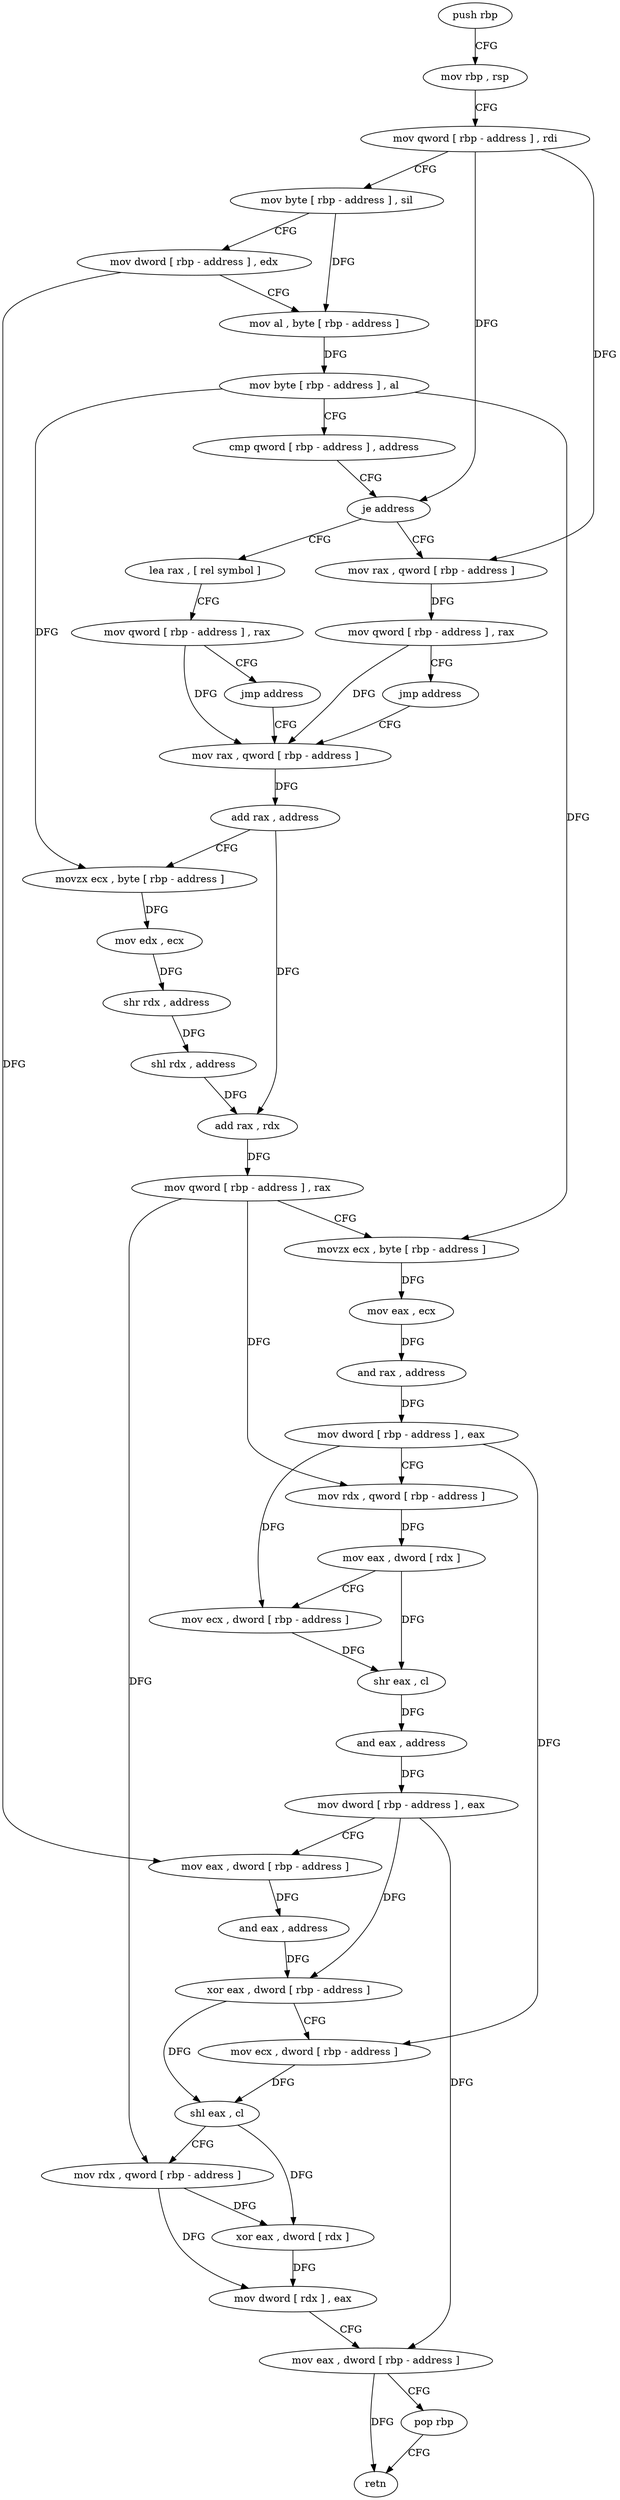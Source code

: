 digraph "func" {
"4227872" [label = "push rbp" ]
"4227873" [label = "mov rbp , rsp" ]
"4227876" [label = "mov qword [ rbp - address ] , rdi" ]
"4227880" [label = "mov byte [ rbp - address ] , sil" ]
"4227884" [label = "mov dword [ rbp - address ] , edx" ]
"4227887" [label = "mov al , byte [ rbp - address ]" ]
"4227890" [label = "mov byte [ rbp - address ] , al" ]
"4227893" [label = "cmp qword [ rbp - address ] , address" ]
"4227898" [label = "je address" ]
"4227917" [label = "lea rax , [ rel symbol ]" ]
"4227904" [label = "mov rax , qword [ rbp - address ]" ]
"4227924" [label = "mov qword [ rbp - address ] , rax" ]
"4227928" [label = "jmp address" ]
"4227933" [label = "mov rax , qword [ rbp - address ]" ]
"4227908" [label = "mov qword [ rbp - address ] , rax" ]
"4227912" [label = "jmp address" ]
"4227937" [label = "add rax , address" ]
"4227943" [label = "movzx ecx , byte [ rbp - address ]" ]
"4227947" [label = "mov edx , ecx" ]
"4227949" [label = "shr rdx , address" ]
"4227953" [label = "shl rdx , address" ]
"4227957" [label = "add rax , rdx" ]
"4227960" [label = "mov qword [ rbp - address ] , rax" ]
"4227964" [label = "movzx ecx , byte [ rbp - address ]" ]
"4227968" [label = "mov eax , ecx" ]
"4227970" [label = "and rax , address" ]
"4227976" [label = "mov dword [ rbp - address ] , eax" ]
"4227979" [label = "mov rdx , qword [ rbp - address ]" ]
"4227983" [label = "mov eax , dword [ rdx ]" ]
"4227985" [label = "mov ecx , dword [ rbp - address ]" ]
"4227988" [label = "shr eax , cl" ]
"4227990" [label = "and eax , address" ]
"4227993" [label = "mov dword [ rbp - address ] , eax" ]
"4227996" [label = "mov eax , dword [ rbp - address ]" ]
"4227999" [label = "and eax , address" ]
"4228002" [label = "xor eax , dword [ rbp - address ]" ]
"4228005" [label = "mov ecx , dword [ rbp - address ]" ]
"4228008" [label = "shl eax , cl" ]
"4228010" [label = "mov rdx , qword [ rbp - address ]" ]
"4228014" [label = "xor eax , dword [ rdx ]" ]
"4228016" [label = "mov dword [ rdx ] , eax" ]
"4228018" [label = "mov eax , dword [ rbp - address ]" ]
"4228021" [label = "pop rbp" ]
"4228022" [label = "retn" ]
"4227872" -> "4227873" [ label = "CFG" ]
"4227873" -> "4227876" [ label = "CFG" ]
"4227876" -> "4227880" [ label = "CFG" ]
"4227876" -> "4227898" [ label = "DFG" ]
"4227876" -> "4227904" [ label = "DFG" ]
"4227880" -> "4227884" [ label = "CFG" ]
"4227880" -> "4227887" [ label = "DFG" ]
"4227884" -> "4227887" [ label = "CFG" ]
"4227884" -> "4227996" [ label = "DFG" ]
"4227887" -> "4227890" [ label = "DFG" ]
"4227890" -> "4227893" [ label = "CFG" ]
"4227890" -> "4227943" [ label = "DFG" ]
"4227890" -> "4227964" [ label = "DFG" ]
"4227893" -> "4227898" [ label = "CFG" ]
"4227898" -> "4227917" [ label = "CFG" ]
"4227898" -> "4227904" [ label = "CFG" ]
"4227917" -> "4227924" [ label = "CFG" ]
"4227904" -> "4227908" [ label = "DFG" ]
"4227924" -> "4227928" [ label = "CFG" ]
"4227924" -> "4227933" [ label = "DFG" ]
"4227928" -> "4227933" [ label = "CFG" ]
"4227933" -> "4227937" [ label = "DFG" ]
"4227908" -> "4227912" [ label = "CFG" ]
"4227908" -> "4227933" [ label = "DFG" ]
"4227912" -> "4227933" [ label = "CFG" ]
"4227937" -> "4227943" [ label = "CFG" ]
"4227937" -> "4227957" [ label = "DFG" ]
"4227943" -> "4227947" [ label = "DFG" ]
"4227947" -> "4227949" [ label = "DFG" ]
"4227949" -> "4227953" [ label = "DFG" ]
"4227953" -> "4227957" [ label = "DFG" ]
"4227957" -> "4227960" [ label = "DFG" ]
"4227960" -> "4227964" [ label = "CFG" ]
"4227960" -> "4227979" [ label = "DFG" ]
"4227960" -> "4228010" [ label = "DFG" ]
"4227964" -> "4227968" [ label = "DFG" ]
"4227968" -> "4227970" [ label = "DFG" ]
"4227970" -> "4227976" [ label = "DFG" ]
"4227976" -> "4227979" [ label = "CFG" ]
"4227976" -> "4227985" [ label = "DFG" ]
"4227976" -> "4228005" [ label = "DFG" ]
"4227979" -> "4227983" [ label = "DFG" ]
"4227983" -> "4227985" [ label = "CFG" ]
"4227983" -> "4227988" [ label = "DFG" ]
"4227985" -> "4227988" [ label = "DFG" ]
"4227988" -> "4227990" [ label = "DFG" ]
"4227990" -> "4227993" [ label = "DFG" ]
"4227993" -> "4227996" [ label = "CFG" ]
"4227993" -> "4228002" [ label = "DFG" ]
"4227993" -> "4228018" [ label = "DFG" ]
"4227996" -> "4227999" [ label = "DFG" ]
"4227999" -> "4228002" [ label = "DFG" ]
"4228002" -> "4228005" [ label = "CFG" ]
"4228002" -> "4228008" [ label = "DFG" ]
"4228005" -> "4228008" [ label = "DFG" ]
"4228008" -> "4228010" [ label = "CFG" ]
"4228008" -> "4228014" [ label = "DFG" ]
"4228010" -> "4228014" [ label = "DFG" ]
"4228010" -> "4228016" [ label = "DFG" ]
"4228014" -> "4228016" [ label = "DFG" ]
"4228016" -> "4228018" [ label = "CFG" ]
"4228018" -> "4228021" [ label = "CFG" ]
"4228018" -> "4228022" [ label = "DFG" ]
"4228021" -> "4228022" [ label = "CFG" ]
}
